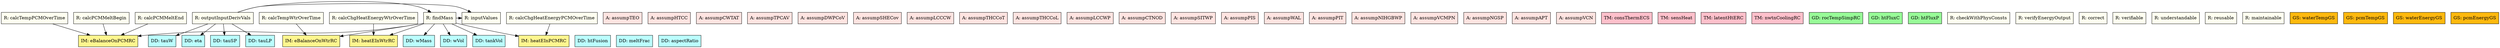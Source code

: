 digraph allvsr {
	findMass -> wMass;
	findMass -> wVol;
	findMass -> tankVol;
	findMass -> eBalanceOnWtrRC;
	findMass -> eBalanceOnPCMRC;
	findMass -> heatEInWtrRC;
	findMass -> heatEInPCMRC;
	findMass -> inputValues;
	outputInputDerivVals -> tauW;
	outputInputDerivVals -> eta;
	outputInputDerivVals -> tauSP;
	outputInputDerivVals -> tauLP;
	outputInputDerivVals -> inputValues;
	outputInputDerivVals -> findMass;
	calcTempWtrOverTime -> eBalanceOnWtrRC;
	calcTempPCMOverTime -> eBalanceOnPCMRC;
	calcChgHeatEnergyWtrOverTime -> heatEInWtrRC;
	calcChgHeatEnergyPCMOverTime -> heatEInPCMRC;
	calcPCMMeltBegin -> eBalanceOnPCMRC;
	calcPCMMeltEnd -> eBalanceOnPCMRC;


	assumpTEO	[shape=box, color=black, style=filled, fillcolor=mistyrose, label="A: assumpTEO"];
	assumpHTCC	[shape=box, color=black, style=filled, fillcolor=mistyrose, label="A: assumpHTCC"];
	assumpCWTAT	[shape=box, color=black, style=filled, fillcolor=mistyrose, label="A: assumpCWTAT"];
	assumpTPCAV	[shape=box, color=black, style=filled, fillcolor=mistyrose, label="A: assumpTPCAV"];
	assumpDWPCoV	[shape=box, color=black, style=filled, fillcolor=mistyrose, label="A: assumpDWPCoV"];
	assumpSHECov	[shape=box, color=black, style=filled, fillcolor=mistyrose, label="A: assumpSHECov"];
	assumpLCCCW	[shape=box, color=black, style=filled, fillcolor=mistyrose, label="A: assumpLCCCW"];
	assumpTHCCoT	[shape=box, color=black, style=filled, fillcolor=mistyrose, label="A: assumpTHCCoT"];
	assumpTHCCoL	[shape=box, color=black, style=filled, fillcolor=mistyrose, label="A: assumpTHCCoL"];
	assumpLCCWP	[shape=box, color=black, style=filled, fillcolor=mistyrose, label="A: assumpLCCWP"];
	assumpCTNOD	[shape=box, color=black, style=filled, fillcolor=mistyrose, label="A: assumpCTNOD"];
	assumpSITWP	[shape=box, color=black, style=filled, fillcolor=mistyrose, label="A: assumpSITWP"];
	assumpPIS	[shape=box, color=black, style=filled, fillcolor=mistyrose, label="A: assumpPIS"];
	assumpWAL	[shape=box, color=black, style=filled, fillcolor=mistyrose, label="A: assumpWAL"];
	assumpPIT	[shape=box, color=black, style=filled, fillcolor=mistyrose, label="A: assumpPIT"];
	assumpNIHGBWP	[shape=box, color=black, style=filled, fillcolor=mistyrose, label="A: assumpNIHGBWP"];
	assumpVCMPN	[shape=box, color=black, style=filled, fillcolor=mistyrose, label="A: assumpVCMPN"];
	assumpNGSP	[shape=box, color=black, style=filled, fillcolor=mistyrose, label="A: assumpNGSP"];
	assumpAPT	[shape=box, color=black, style=filled, fillcolor=mistyrose, label="A: assumpAPT"];
	assumpVCN	[shape=box, color=black, style=filled, fillcolor=mistyrose, label="A: assumpVCN"];

	subgraph A {
	rank="same"
	{assumpTEO, assumpHTCC, assumpCWTAT, assumpTPCAV, assumpDWPCoV, assumpSHECov, assumpLCCCW, assumpTHCCoT, assumpTHCCoL, assumpLCCWP, assumpCTNOD, assumpSITWP, assumpPIS, assumpWAL, assumpPIT, assumpNIHGBWP, assumpVCMPN, assumpNGSP, assumpAPT, assumpVCN}
	}

	wMass	[shape=box, color=black, style=filled, fillcolor=paleturquoise1, label="DD: wMass"];
	wVol	[shape=box, color=black, style=filled, fillcolor=paleturquoise1, label="DD: wVol"];
	tankVol	[shape=box, color=black, style=filled, fillcolor=paleturquoise1, label="DD: tankVol"];
	tauW	[shape=box, color=black, style=filled, fillcolor=paleturquoise1, label="DD: tauW"];
	eta	[shape=box, color=black, style=filled, fillcolor=paleturquoise1, label="DD: eta"];
	tauSP	[shape=box, color=black, style=filled, fillcolor=paleturquoise1, label="DD: tauSP"];
	tauLP	[shape=box, color=black, style=filled, fillcolor=paleturquoise1, label="DD: tauLP"];
	htFusion	[shape=box, color=black, style=filled, fillcolor=paleturquoise1, label="DD: htFusion"];
	meltFrac	[shape=box, color=black, style=filled, fillcolor=paleturquoise1, label="DD: meltFrac"];
	aspectRatio	[shape=box, color=black, style=filled, fillcolor=paleturquoise1, label="DD: aspectRatio"];

	subgraph DD {
	rank="same"
	{wMass, wVol, tankVol, tauW, eta, tauSP, tauLP, htFusion, meltFrac, aspectRatio}
	}

	consThermECS	[shape=box, color=black, style=filled, fillcolor=pink, label="TM: consThermECS"];
	sensHeat	[shape=box, color=black, style=filled, fillcolor=pink, label="TM: sensHeat"];
	latentHtERC	[shape=box, color=black, style=filled, fillcolor=pink, label="TM: latentHtERC"];
	nwtnCoolingRC	[shape=box, color=black, style=filled, fillcolor=pink, label="TM: nwtnCoolingRC"];

	subgraph TM {
	rank="same"
	{consThermECS, sensHeat, latentHtERC, nwtnCoolingRC}
	}

	rocTempSimpRC	[shape=box, color=black, style=filled, fillcolor=palegreen, label="GD: rocTempSimpRC"];
	htFluxC	[shape=box, color=black, style=filled, fillcolor=palegreen, label="GD: htFluxC"];
	htFluxP	[shape=box, color=black, style=filled, fillcolor=palegreen, label="GD: htFluxP"];

	subgraph GD {
	rank="same"
	{rocTempSimpRC, htFluxC, htFluxP}
	}

	eBalanceOnWtrRC	[shape=box, color=black, style=filled, fillcolor=khaki1, label="IM: eBalanceOnWtrRC"];
	eBalanceOnPCMRC	[shape=box, color=black, style=filled, fillcolor=khaki1, label="IM: eBalanceOnPCMRC"];
	heatEInWtrRC	[shape=box, color=black, style=filled, fillcolor=khaki1, label="IM: heatEInWtrRC"];
	heatEInPCMRC	[shape=box, color=black, style=filled, fillcolor=khaki1, label="IM: heatEInPCMRC"];

	subgraph IM {
	rank="same"
	{eBalanceOnWtrRC, eBalanceOnPCMRC, heatEInWtrRC, heatEInPCMRC}
	}

	inputValues	[shape=box, color=black, style=filled, fillcolor=ivory, label="R: inputValues"];
	findMass	[shape=box, color=black, style=filled, fillcolor=ivory, label="R: findMass"];
	checkWithPhysConsts	[shape=box, color=black, style=filled, fillcolor=ivory, label="R: checkWithPhysConsts"];
	outputInputDerivVals	[shape=box, color=black, style=filled, fillcolor=ivory, label="R: outputInputDerivVals"];
	calcTempWtrOverTime	[shape=box, color=black, style=filled, fillcolor=ivory, label="R: calcTempWtrOverTime"];
	calcTempPCMOverTime	[shape=box, color=black, style=filled, fillcolor=ivory, label="R: calcTempPCMOverTime"];
	calcChgHeatEnergyWtrOverTime	[shape=box, color=black, style=filled, fillcolor=ivory, label="R: calcChgHeatEnergyWtrOverTime"];
	calcChgHeatEnergyPCMOverTime	[shape=box, color=black, style=filled, fillcolor=ivory, label="R: calcChgHeatEnergyPCMOverTime"];
	verifyEnergyOutput	[shape=box, color=black, style=filled, fillcolor=ivory, label="R: verifyEnergyOutput"];
	calcPCMMeltBegin	[shape=box, color=black, style=filled, fillcolor=ivory, label="R: calcPCMMeltBegin"];
	calcPCMMeltEnd	[shape=box, color=black, style=filled, fillcolor=ivory, label="R: calcPCMMeltEnd"];
	correct	[shape=box, color=black, style=filled, fillcolor=ivory, label="R: correct"];
	verifiable	[shape=box, color=black, style=filled, fillcolor=ivory, label="R: verifiable"];
	understandable	[shape=box, color=black, style=filled, fillcolor=ivory, label="R: understandable"];
	reusable	[shape=box, color=black, style=filled, fillcolor=ivory, label="R: reusable"];
	maintainable	[shape=box, color=black, style=filled, fillcolor=ivory, label="R: maintainable"];

	subgraph R {
	rank="same"
	{inputValues, findMass, checkWithPhysConsts, outputInputDerivVals, calcTempWtrOverTime, calcTempPCMOverTime, calcChgHeatEnergyWtrOverTime, calcChgHeatEnergyPCMOverTime, verifyEnergyOutput, calcPCMMeltBegin, calcPCMMeltEnd, correct, verifiable, understandable, reusable, maintainable}
	}

	waterTempGS	[shape=box, color=black, style=filled, fillcolor=darkgoldenrod1, label="GS: waterTempGS"];
	pcmTempGS	[shape=box, color=black, style=filled, fillcolor=darkgoldenrod1, label="GS: pcmTempGS"];
	waterEnergyGS	[shape=box, color=black, style=filled, fillcolor=darkgoldenrod1, label="GS: waterEnergyGS"];
	pcmEnergyGS	[shape=box, color=black, style=filled, fillcolor=darkgoldenrod1, label="GS: pcmEnergyGS"];

	subgraph GS {
	rank="same"
	{waterTempGS, pcmTempGS, waterEnergyGS, pcmEnergyGS}
	}

}
